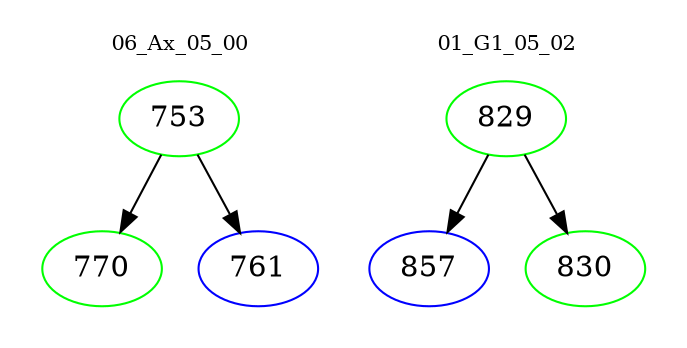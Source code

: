 digraph{
subgraph cluster_0 {
color = white
label = "06_Ax_05_00";
fontsize=10;
T0_753 [label="753", color="green"]
T0_753 -> T0_770 [color="black"]
T0_770 [label="770", color="green"]
T0_753 -> T0_761 [color="black"]
T0_761 [label="761", color="blue"]
}
subgraph cluster_1 {
color = white
label = "01_G1_05_02";
fontsize=10;
T1_829 [label="829", color="green"]
T1_829 -> T1_857 [color="black"]
T1_857 [label="857", color="blue"]
T1_829 -> T1_830 [color="black"]
T1_830 [label="830", color="green"]
}
}
